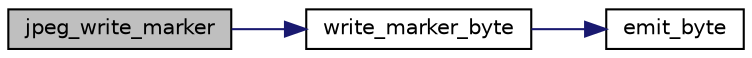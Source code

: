 digraph "jpeg_write_marker"
{
 // LATEX_PDF_SIZE
  bgcolor="transparent";
  edge [fontname="Helvetica",fontsize="10",labelfontname="Helvetica",labelfontsize="10"];
  node [fontname="Helvetica",fontsize="10",shape=record];
  rankdir="LR";
  Node41 [label="jpeg_write_marker",height=0.2,width=0.4,color="black", fillcolor="grey75", style="filled", fontcolor="black",tooltip=" "];
  Node41 -> Node42 [color="midnightblue",fontsize="10",style="solid"];
  Node42 [label="write_marker_byte",height=0.2,width=0.4,color="black",URL="$jcmarker_8c.html#a6cbd2d536978f7c91a0ff7f2580e1a52",tooltip=" "];
  Node42 -> Node43 [color="midnightblue",fontsize="10",style="solid"];
  Node43 [label="emit_byte",height=0.2,width=0.4,color="black",URL="$jcmarker_8c.html#a08eca462b2b57f23ee007a57a39dbded",tooltip=" "];
}
